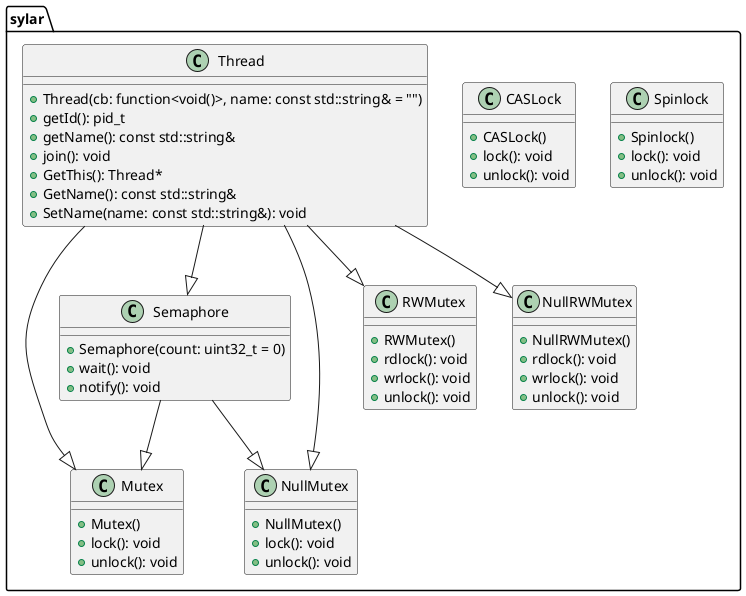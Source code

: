 以下是使用 PlantUML 语言编写的该代码段的类图：

```puml
@startuml

namespace sylar {
    class Semaphore {
        +Semaphore(count: uint32_t = 0)
        +wait(): void
        +notify(): void
    }

    class Mutex {
        +Mutex()
        +lock(): void
        +unlock(): void
    }

    class NullMutex {
        +NullMutex()
        +lock(): void
        +unlock(): void
    }

    class Spinlock {
        +Spinlock()
        +lock(): void
        +unlock(): void
    }

    class CASLock {
        +CASLock()
        +lock(): void
        +unlock(): void
    }

    class RWMutex {
        +RWMutex()
        +rdlock(): void
        +wrlock(): void
        +unlock(): void
    }

    class NullRWMutex {
        +NullRWMutex()
        +rdlock(): void
        +wrlock(): void
        +unlock(): void
    }

    class Thread {
        +Thread(cb: function<void()>, name: const std::string& = "")
        +getId(): pid_t
        +getName(): const std::string&
        +join(): void
        +GetThis(): Thread*
        +GetName(): const std::string&
        +SetName(name: const std::string&): void
    }

    Semaphore --|> Mutex
    Semaphore --|> NullMutex
    Thread --|> Semaphore
    Thread --|> Mutex
    Thread --|> NullMutex
    Thread --|> NullRWMutex
    Thread --|> RWMutex
}

@enduml
```

这个类图展示了命名空间 `sylar` 中的各个类及它们之间的关系。箭头表示继承或关联关系。其中，`Thread` 类与 `Semaphore`、`Mutex`、`NullMutex`、`NullRWMutex` 和 `RWMutex` 之间存在关联关系，表示 `Thread` 类使用了这些类。